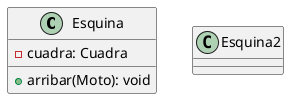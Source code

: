 @startuml
         class Esquina {
           - cuadra: Cuadra
           + arribar(Moto): void
        }

        class Esquina2{

        }

@enduml
